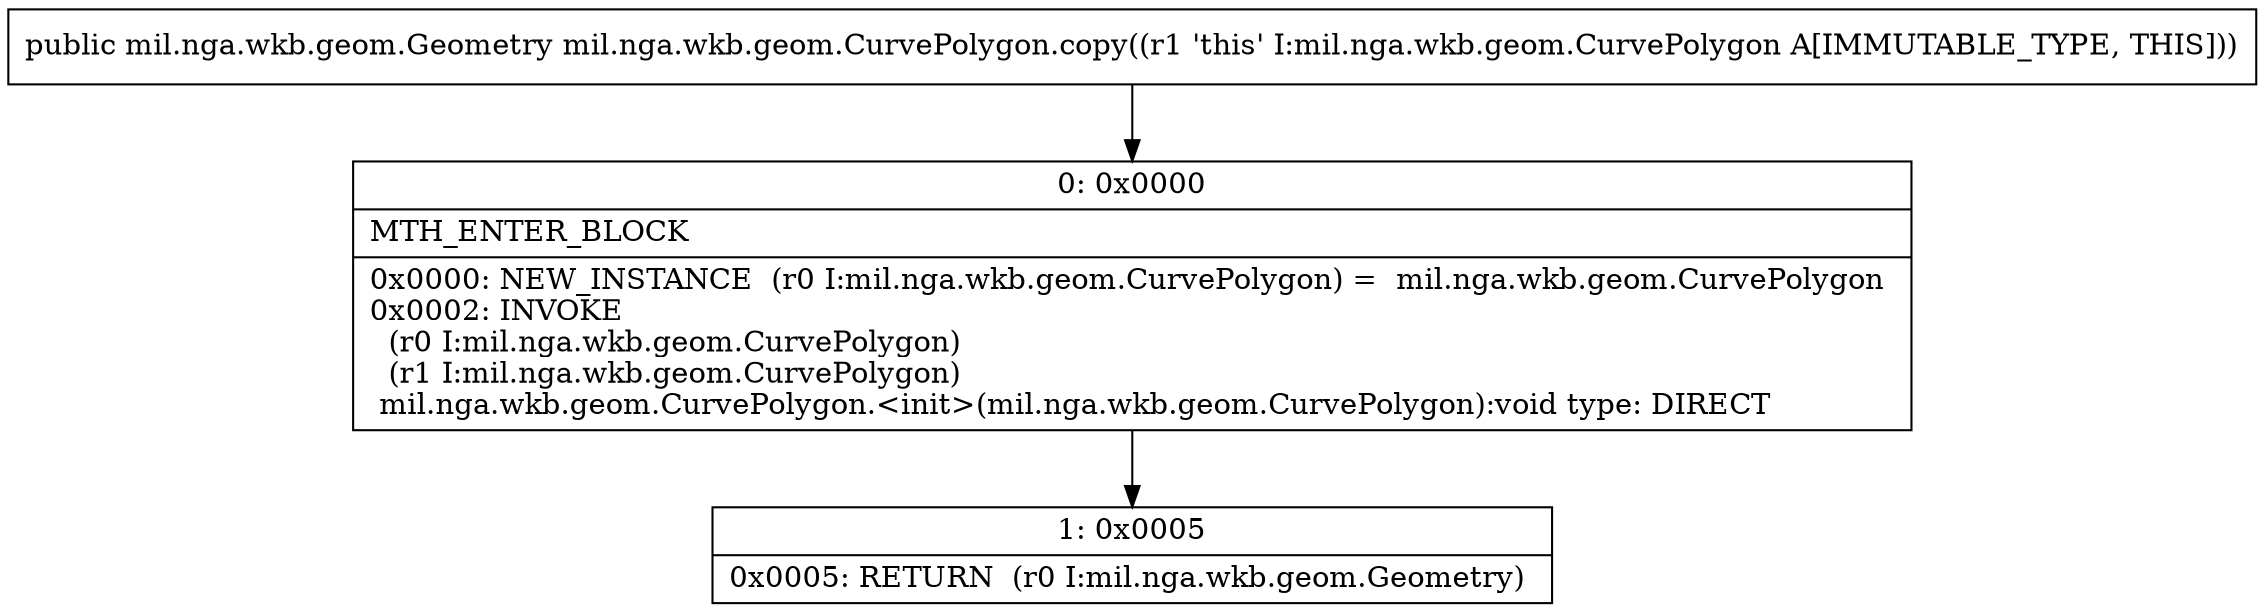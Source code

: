 digraph "CFG formil.nga.wkb.geom.CurvePolygon.copy()Lmil\/nga\/wkb\/geom\/Geometry;" {
Node_0 [shape=record,label="{0\:\ 0x0000|MTH_ENTER_BLOCK\l|0x0000: NEW_INSTANCE  (r0 I:mil.nga.wkb.geom.CurvePolygon) =  mil.nga.wkb.geom.CurvePolygon \l0x0002: INVOKE  \l  (r0 I:mil.nga.wkb.geom.CurvePolygon)\l  (r1 I:mil.nga.wkb.geom.CurvePolygon)\l mil.nga.wkb.geom.CurvePolygon.\<init\>(mil.nga.wkb.geom.CurvePolygon):void type: DIRECT \l}"];
Node_1 [shape=record,label="{1\:\ 0x0005|0x0005: RETURN  (r0 I:mil.nga.wkb.geom.Geometry) \l}"];
MethodNode[shape=record,label="{public mil.nga.wkb.geom.Geometry mil.nga.wkb.geom.CurvePolygon.copy((r1 'this' I:mil.nga.wkb.geom.CurvePolygon A[IMMUTABLE_TYPE, THIS])) }"];
MethodNode -> Node_0;
Node_0 -> Node_1;
}

